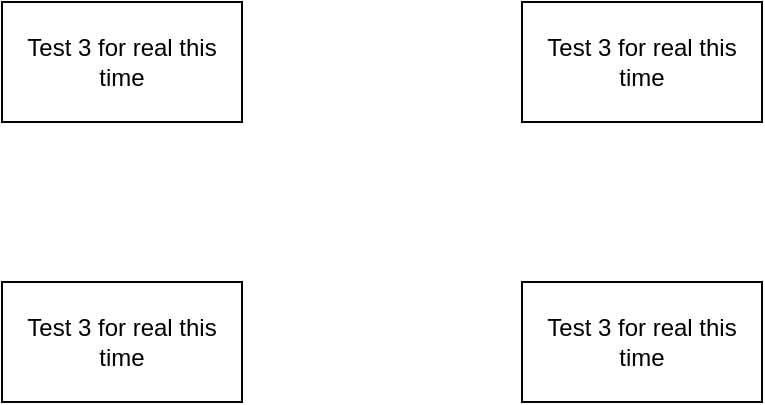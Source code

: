 <mxfile>
    <diagram id="tlsyGYD9i4daREeGj70f" name="Page-1">
        <mxGraphModel dx="1225" dy="419" grid="1" gridSize="10" guides="1" tooltips="1" connect="1" arrows="1" fold="1" page="1" pageScale="1" pageWidth="827" pageHeight="1169" math="0" shadow="0">
            <root>
                <mxCell id="0"/>
                <mxCell id="1" parent="0"/>
                <mxCell id="2" value="Test 3 for real this time" style="rounded=0;whiteSpace=wrap;html=1;" vertex="1" parent="1">
                    <mxGeometry x="350" y="190" width="120" height="60" as="geometry"/>
                </mxCell>
                <mxCell id="3" value="Test 3 for real this time" style="rounded=0;whiteSpace=wrap;html=1;" vertex="1" parent="1">
                    <mxGeometry x="610" y="190" width="120" height="60" as="geometry"/>
                </mxCell>
                <mxCell id="4" value="Test 3 for real this time" style="rounded=0;whiteSpace=wrap;html=1;" vertex="1" parent="1">
                    <mxGeometry x="350" y="330" width="120" height="60" as="geometry"/>
                </mxCell>
                <mxCell id="5" value="Test 3 for real this time" style="rounded=0;whiteSpace=wrap;html=1;" vertex="1" parent="1">
                    <mxGeometry x="610" y="330" width="120" height="60" as="geometry"/>
                </mxCell>
            </root>
        </mxGraphModel>
    </diagram>
</mxfile>